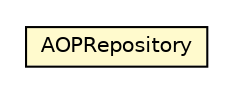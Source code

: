 #!/usr/local/bin/dot
#
# Class diagram 
# Generated by UMLGraph version 5.1 (http://www.umlgraph.org/)
#

digraph G {
	edge [fontname="Helvetica",fontsize=10,labelfontname="Helvetica",labelfontsize=10];
	node [fontname="Helvetica",fontsize=10,shape=plaintext];
	nodesep=0.25;
	ranksep=0.5;
	// org.androidtransfuse.analysis.AOPRepository
	c21747 [label=<<table title="org.androidtransfuse.analysis.AOPRepository" border="0" cellborder="1" cellspacing="0" cellpadding="2" port="p" bgcolor="lemonChiffon" href="./AOPRepository.html">
		<tr><td><table border="0" cellspacing="0" cellpadding="1">
<tr><td align="center" balign="center"> AOPRepository </td></tr>
		</table></td></tr>
		</table>>, fontname="Helvetica", fontcolor="black", fontsize=10.0];
}

